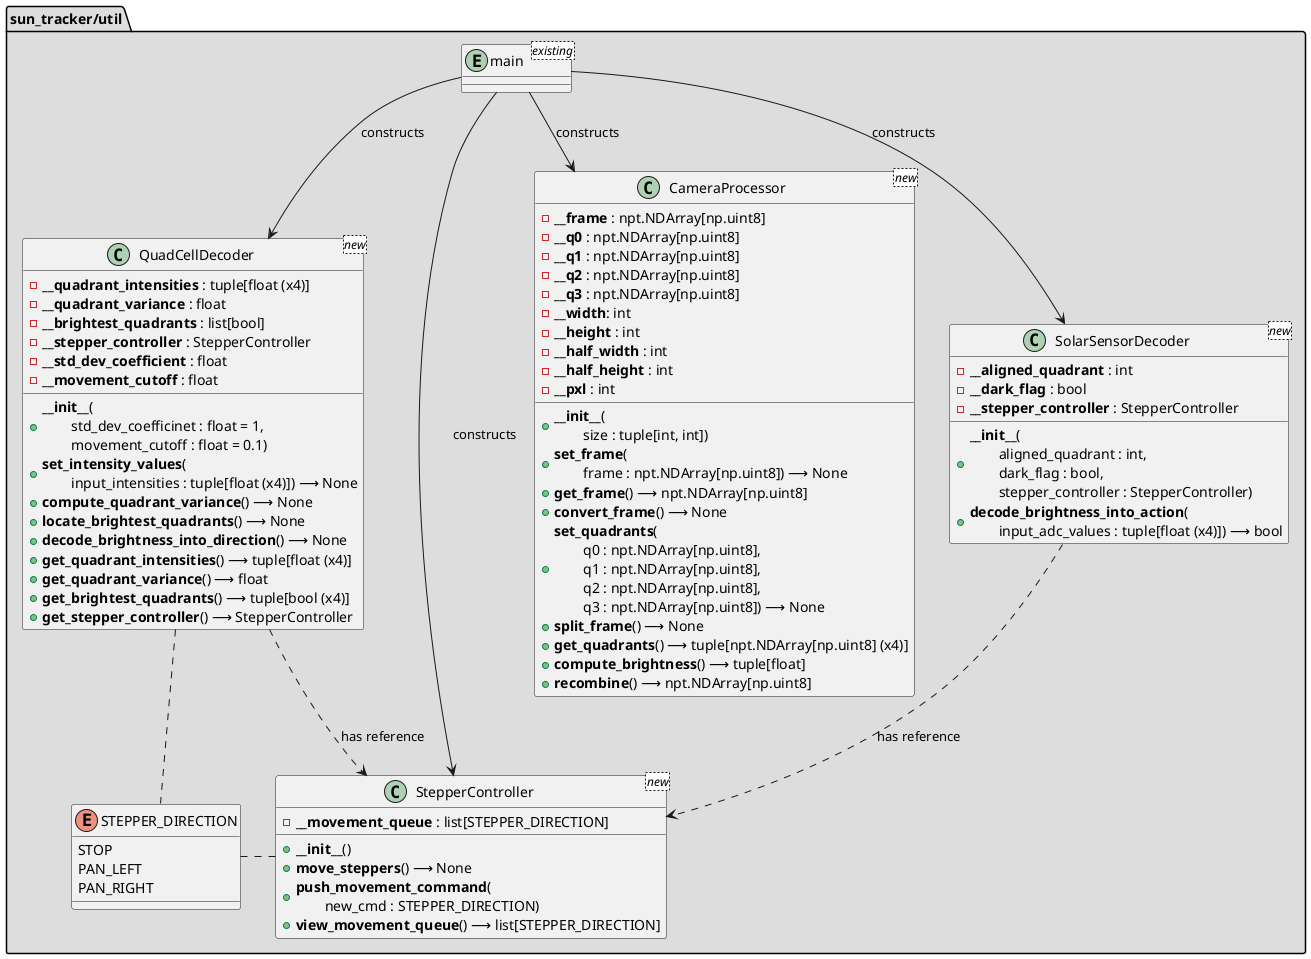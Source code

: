 @startuml SunTracker

' Define classes

package "sun_tracker/util" #DDDDDD
{

entity main <existing>
{
}

class CameraProcessor <new>
{
    - {field}**__frame** : npt.NDArray[np.uint8]
    - {field}**__q0** : npt.NDArray[np.uint8]
    - {field}**__q1** : npt.NDArray[np.uint8]
    - {field}**__q2** : npt.NDArray[np.uint8]
    - {field}**__q3** : npt.NDArray[np.uint8]
    - {field}**__width**: int
    - {field}**__height** : int
    - {field}**__half_width** : int
    - {field}**__half_height** : int
    - {field}**__pxl** : int
    + **__init__**(\n\
        size : tuple[int, int])
    + **set_frame**(\n\
        frame : npt.NDArray[np.uint8]) <U+27F6> None
    + **get_frame**() <U+27F6> npt.NDArray[np.uint8]
    + **convert_frame**() <U+27F6> None
    + **set_quadrants**(\n\
        q0 : npt.NDArray[np.uint8],\n\
        q1 : npt.NDArray[np.uint8],\n\
        q2 : npt.NDArray[np.uint8],\n\
        q3 : npt.NDArray[np.uint8]) <U+27F6> None
    + **split_frame**() <U+27F6> None
    + **get_quadrants**() <U+27F6> tuple[npt.NDArray[np.uint8] (x4)]
    + **compute_brightness**() <U+27F6> tuple[float]
    + **recombine**() <U+27F6> npt.NDArray[np.uint8]
}

class QuadCellDecoder <new>
{
    - {field}**__quadrant_intensities** : tuple[float (x4)]
    - {field}**__quadrant_variance** : float
    - {field}**__brightest_quadrants** : list[bool]
    - {field}**__stepper_controller** : StepperController
    - {field}**__std_dev_coefficient** : float
    - {field}**__movement_cutoff** : float
    + **__init__**(\n\
        std_dev_coefficinet : float = 1,\n\
        movement_cutoff : float = 0.1)
    + **set_intensity_values**(\n\
        input_intensities : tuple[float (x4)]) <U+27F6> None
    + **compute_quadrant_variance**() <U+27F6> None
    + **locate_brightest_quadrants**() <U+27F6> None
    + **decode_brightness_into_direction**() <U+27F6> None
    + **get_quadrant_intensities**() <U+27F6> tuple[float (x4)]
    + **get_quadrant_variance**() <U+27F6> float
    + **get_brightest_quadrants**() <U+27F6> tuple[bool (x4)]
    + **get_stepper_controller**() <U+27F6> StepperController
}

class SolarSensorDecoder <new>
{
    - {field}**__aligned_quadrant** : int
    - {field}**__dark_flag** : bool
    - {field}**__stepper_controller** : StepperController
    + **__init__**(\n\
        aligned_quadrant : int,\n\
        dark_flag : bool,\n\
        stepper_controller : StepperController)
    + **decode_brightness_into_action**(\n\
        input_adc_values : tuple[float (x4)]) <U+27F6> bool
}

enum STEPPER_DIRECTION
{
    STOP
    PAN_LEFT
    PAN_RIGHT
}

class StepperController <new>
{
    - {field}**__movement_queue** : list[STEPPER_DIRECTION]
    + **__init__**()
    + **move_steppers**() <U+27F6> None
    + **push_movement_command**(\n\
        new_cmd : STEPPER_DIRECTION)
    + **view_movement_queue**() <U+27F6> list[STEPPER_DIRECTION]
}

' Define class relations

main --> CameraProcessor: constructs
main --> StepperController: constructs
main --> QuadCellDecoder: constructs
main --> SolarSensorDecoder: constructs
QuadCellDecoder ..> StepperController: has reference
SolarSensorDecoder ..> StepperController: has reference
QuadCellDecoder . STEPPER_DIRECTION
StepperController . STEPPER_DIRECTION

}
